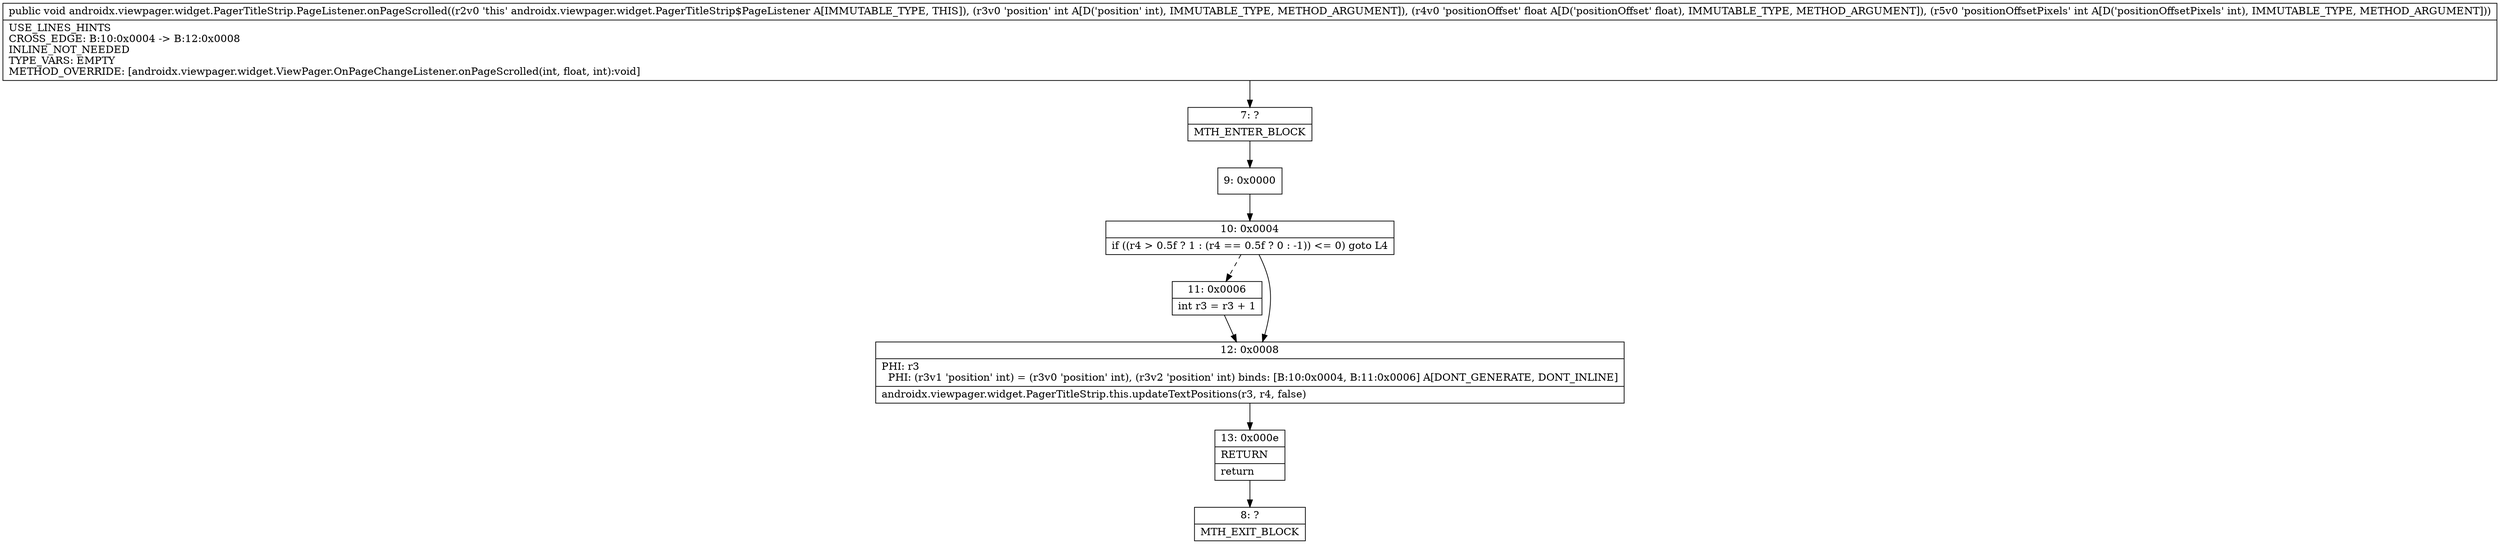digraph "CFG forandroidx.viewpager.widget.PagerTitleStrip.PageListener.onPageScrolled(IFI)V" {
Node_7 [shape=record,label="{7\:\ ?|MTH_ENTER_BLOCK\l}"];
Node_9 [shape=record,label="{9\:\ 0x0000}"];
Node_10 [shape=record,label="{10\:\ 0x0004|if ((r4 \> 0.5f ? 1 : (r4 == 0.5f ? 0 : \-1)) \<= 0) goto L4\l}"];
Node_11 [shape=record,label="{11\:\ 0x0006|int r3 = r3 + 1\l}"];
Node_12 [shape=record,label="{12\:\ 0x0008|PHI: r3 \l  PHI: (r3v1 'position' int) = (r3v0 'position' int), (r3v2 'position' int) binds: [B:10:0x0004, B:11:0x0006] A[DONT_GENERATE, DONT_INLINE]\l|androidx.viewpager.widget.PagerTitleStrip.this.updateTextPositions(r3, r4, false)\l}"];
Node_13 [shape=record,label="{13\:\ 0x000e|RETURN\l|return\l}"];
Node_8 [shape=record,label="{8\:\ ?|MTH_EXIT_BLOCK\l}"];
MethodNode[shape=record,label="{public void androidx.viewpager.widget.PagerTitleStrip.PageListener.onPageScrolled((r2v0 'this' androidx.viewpager.widget.PagerTitleStrip$PageListener A[IMMUTABLE_TYPE, THIS]), (r3v0 'position' int A[D('position' int), IMMUTABLE_TYPE, METHOD_ARGUMENT]), (r4v0 'positionOffset' float A[D('positionOffset' float), IMMUTABLE_TYPE, METHOD_ARGUMENT]), (r5v0 'positionOffsetPixels' int A[D('positionOffsetPixels' int), IMMUTABLE_TYPE, METHOD_ARGUMENT]))  | USE_LINES_HINTS\lCROSS_EDGE: B:10:0x0004 \-\> B:12:0x0008\lINLINE_NOT_NEEDED\lTYPE_VARS: EMPTY\lMETHOD_OVERRIDE: [androidx.viewpager.widget.ViewPager.OnPageChangeListener.onPageScrolled(int, float, int):void]\l}"];
MethodNode -> Node_7;Node_7 -> Node_9;
Node_9 -> Node_10;
Node_10 -> Node_11[style=dashed];
Node_10 -> Node_12;
Node_11 -> Node_12;
Node_12 -> Node_13;
Node_13 -> Node_8;
}

